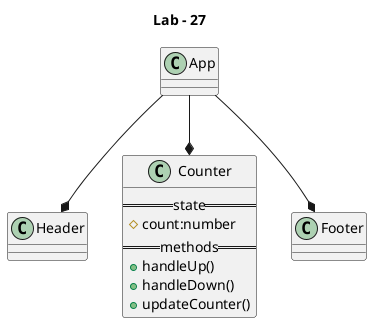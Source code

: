 @startuml

title Lab - 27


class App {
}


class Header {
}

class Counter {
  ==state==
  # count:number
  ==methods==
  +handleUp()
  +handleDown()
  +updateCounter()
}

class Footer {
}

App --* Header
App --* Counter
App --* Footer

@enduml
